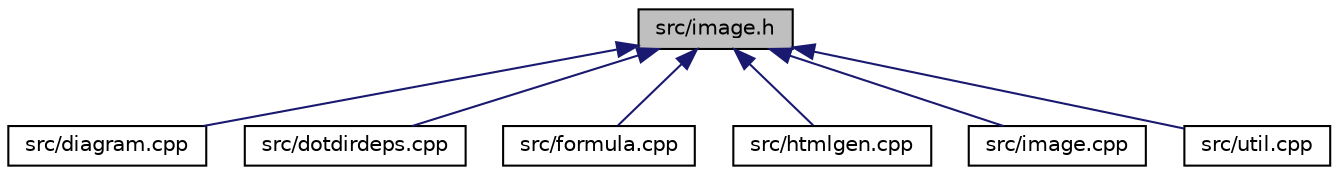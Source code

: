 digraph "src/image.h"
{
 // INTERACTIVE_SVG=YES
 // LATEX_PDF_SIZE
  edge [fontname="Helvetica",fontsize="10",labelfontname="Helvetica",labelfontsize="10"];
  node [fontname="Helvetica",fontsize="10",shape=record];
  Node1 [label="src/image.h",height=0.2,width=0.4,color="black", fillcolor="grey75", style="filled", fontcolor="black",tooltip=" "];
  Node1 -> Node2 [dir="back",color="midnightblue",fontsize="10",style="solid",fontname="Helvetica"];
  Node2 [label="src/diagram.cpp",height=0.2,width=0.4,color="black", fillcolor="white", style="filled",URL="$da/d0d/diagram_8cpp.html",tooltip=" "];
  Node1 -> Node3 [dir="back",color="midnightblue",fontsize="10",style="solid",fontname="Helvetica"];
  Node3 [label="src/dotdirdeps.cpp",height=0.2,width=0.4,color="black", fillcolor="white", style="filled",URL="$da/d45/dotdirdeps_8cpp.html",tooltip=" "];
  Node1 -> Node4 [dir="back",color="midnightblue",fontsize="10",style="solid",fontname="Helvetica"];
  Node4 [label="src/formula.cpp",height=0.2,width=0.4,color="black", fillcolor="white", style="filled",URL="$d7/d5b/formula_8cpp.html",tooltip=" "];
  Node1 -> Node5 [dir="back",color="midnightblue",fontsize="10",style="solid",fontname="Helvetica"];
  Node5 [label="src/htmlgen.cpp",height=0.2,width=0.4,color="black", fillcolor="white", style="filled",URL="$d8/d6e/htmlgen_8cpp.html",tooltip=" "];
  Node1 -> Node6 [dir="back",color="midnightblue",fontsize="10",style="solid",fontname="Helvetica"];
  Node6 [label="src/image.cpp",height=0.2,width=0.4,color="black", fillcolor="white", style="filled",URL="$db/d11/image_8cpp.html",tooltip=" "];
  Node1 -> Node7 [dir="back",color="midnightblue",fontsize="10",style="solid",fontname="Helvetica"];
  Node7 [label="src/util.cpp",height=0.2,width=0.4,color="black", fillcolor="white", style="filled",URL="$df/d2d/util_8cpp.html",tooltip=" "];
}
